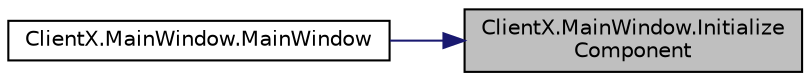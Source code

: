 digraph "ClientX.MainWindow.InitializeComponent"
{
 // INTERACTIVE_SVG=YES
 // LATEX_PDF_SIZE
  edge [fontname="Helvetica",fontsize="10",labelfontname="Helvetica",labelfontsize="10"];
  node [fontname="Helvetica",fontsize="10",shape=record];
  rankdir="RL";
  Node1 [label="ClientX.MainWindow.Initialize\lComponent",height=0.2,width=0.4,color="black", fillcolor="grey75", style="filled", fontcolor="black",tooltip="InitializeComponent"];
  Node1 -> Node2 [dir="back",color="midnightblue",fontsize="10",style="solid",fontname="Helvetica"];
  Node2 [label="ClientX.MainWindow.MainWindow",height=0.2,width=0.4,color="black", fillcolor="white", style="filled",URL="$class_client_x_1_1_main_window.html#a3d24fbd8abb3886886d1e2ade9eff678",tooltip="Inicjalizacja głównego okna aplikacji"];
}
